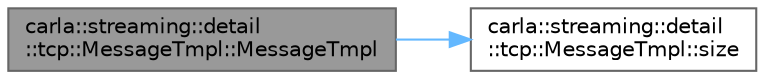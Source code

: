 digraph "carla::streaming::detail::tcp::MessageTmpl::MessageTmpl"
{
 // INTERACTIVE_SVG=YES
 // LATEX_PDF_SIZE
  bgcolor="transparent";
  edge [fontname=Helvetica,fontsize=10,labelfontname=Helvetica,labelfontsize=10];
  node [fontname=Helvetica,fontsize=10,shape=box,height=0.2,width=0.4];
  rankdir="LR";
  Node1 [id="Node000001",label="carla::streaming::detail\l::tcp::MessageTmpl::MessageTmpl",height=0.2,width=0.4,color="gray40", fillcolor="grey60", style="filled", fontcolor="black",tooltip=" "];
  Node1 -> Node2 [id="edge1_Node000001_Node000002",color="steelblue1",style="solid",tooltip=" "];
  Node2 [id="Node000002",label="carla::streaming::detail\l::tcp::MessageTmpl::size",height=0.2,width=0.4,color="grey40", fillcolor="white", style="filled",URL="$db/df7/classcarla_1_1streaming_1_1detail_1_1tcp_1_1MessageTmpl.html#a413384516aed91f8f79230432a693cfd",tooltip="Size in bytes of the message excluding the header."];
}
